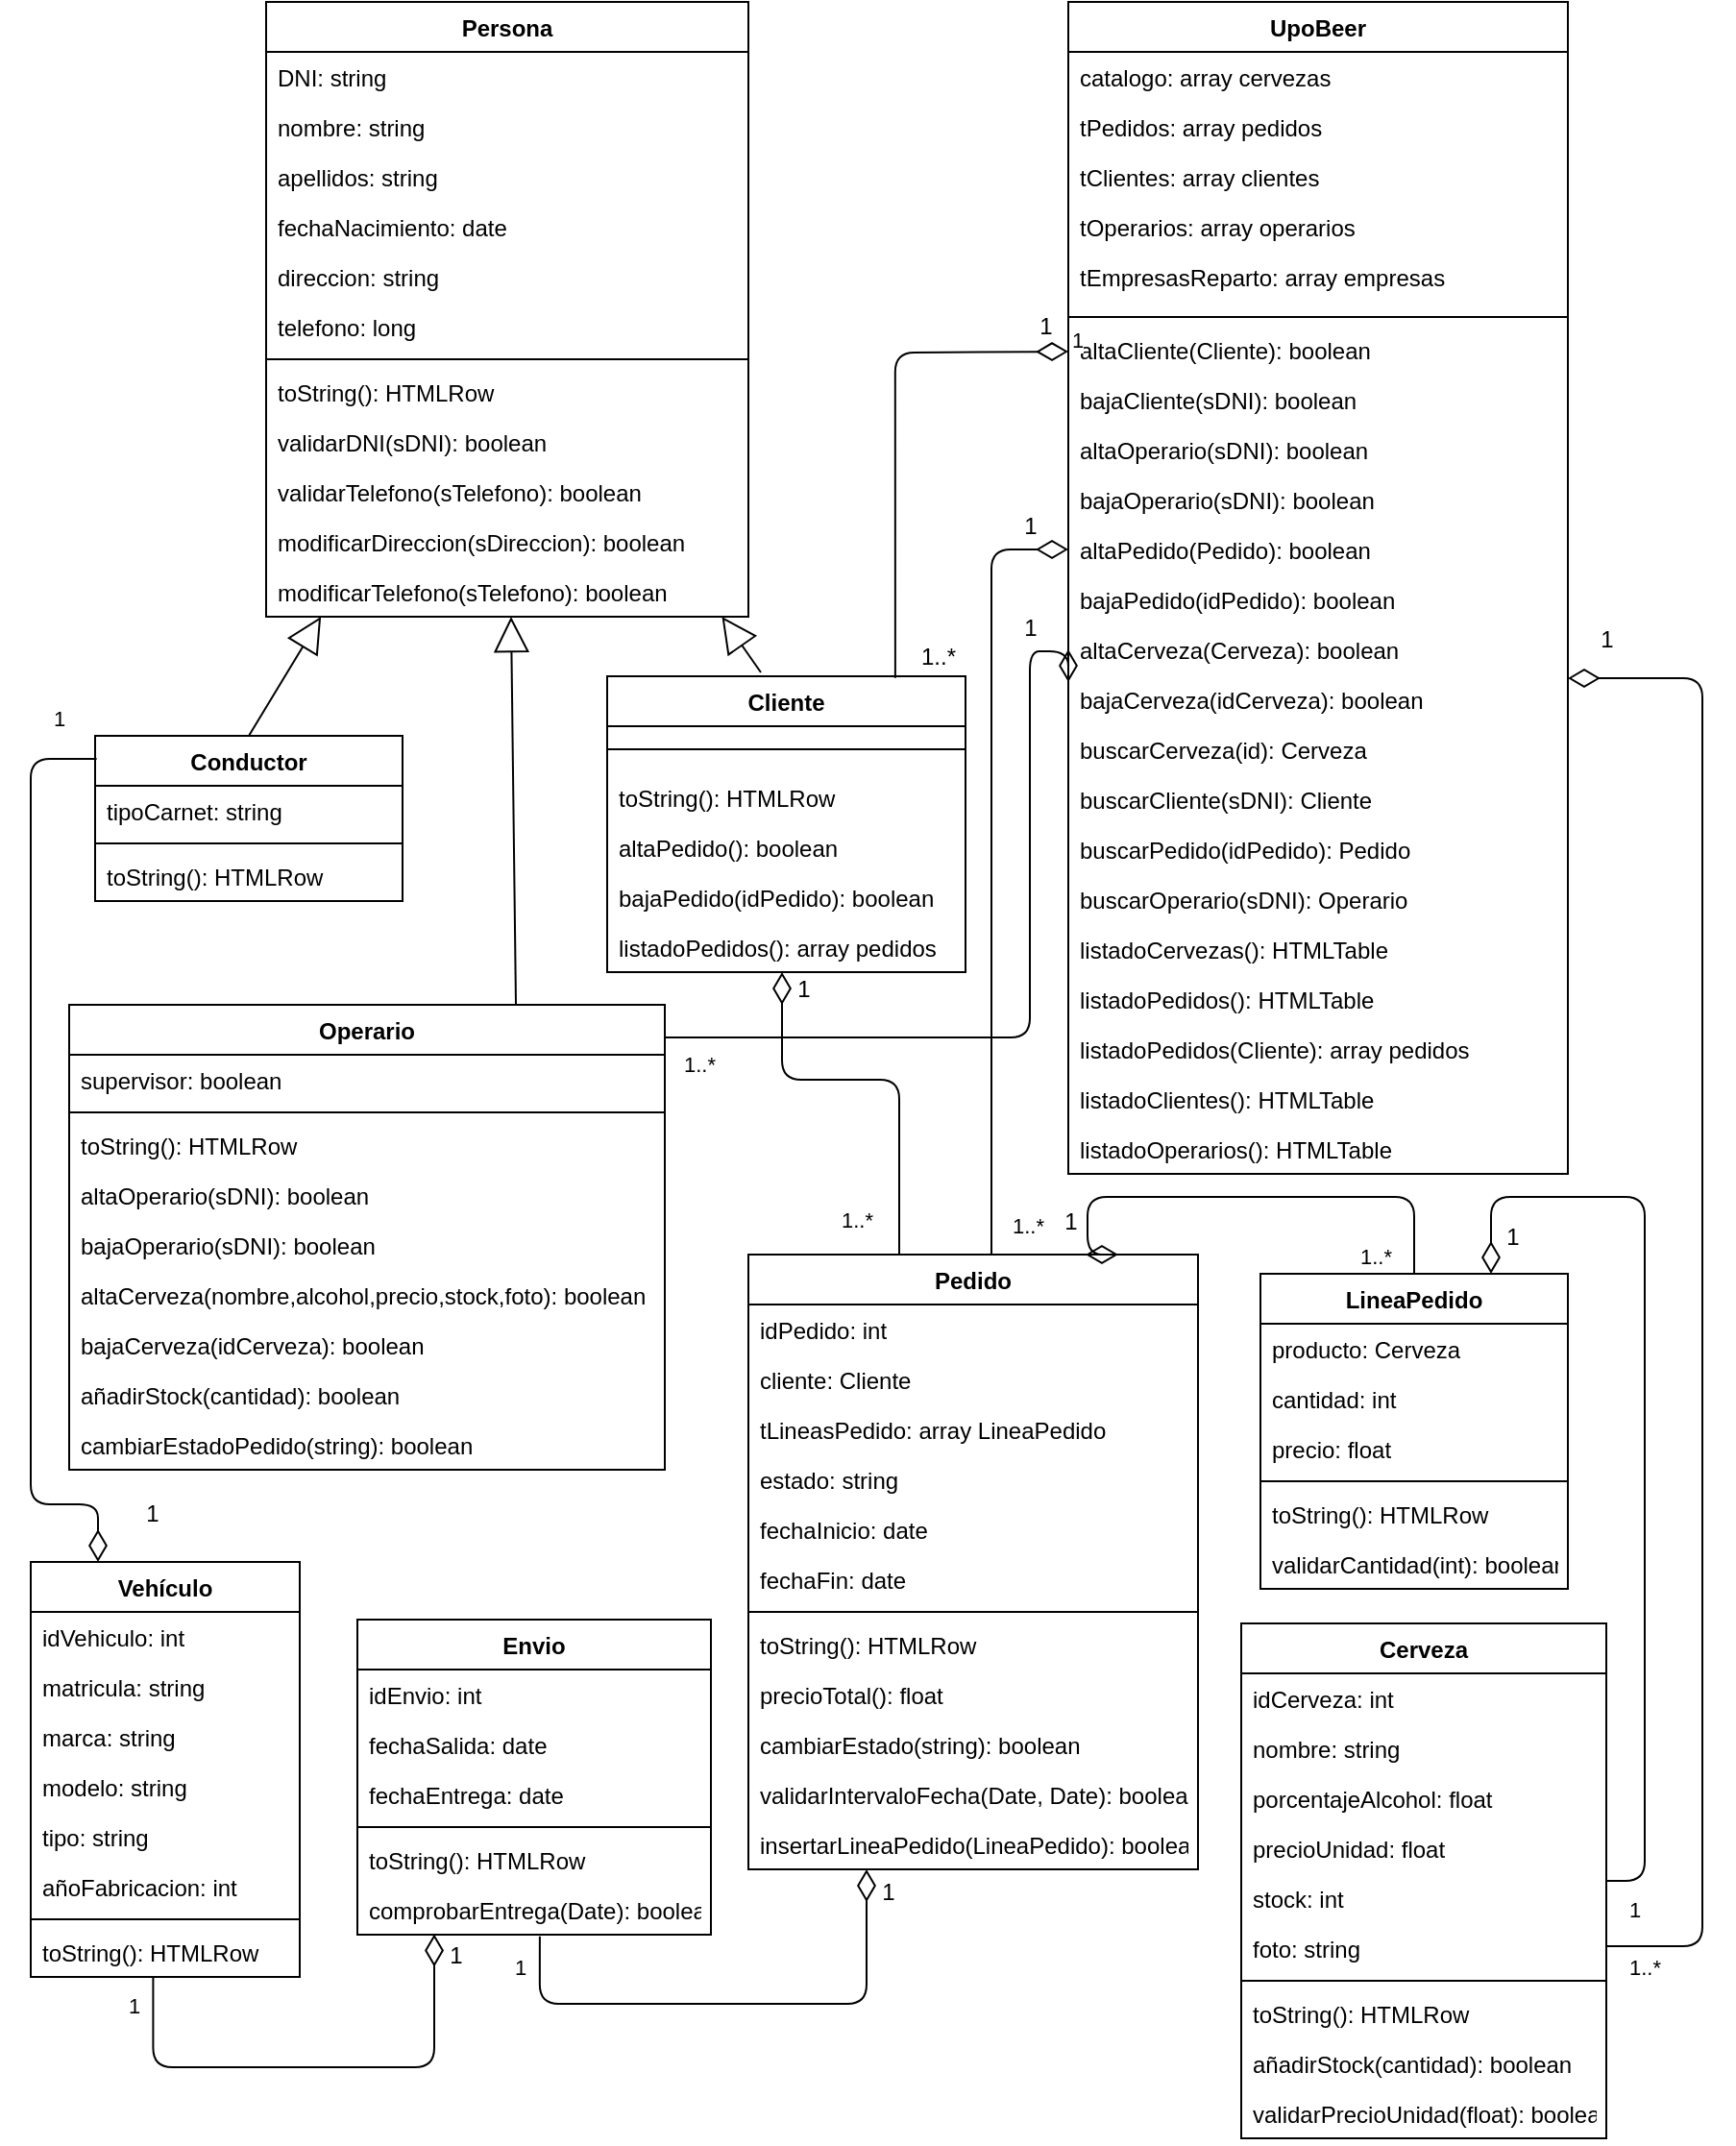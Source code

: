 <mxfile version="12.5.5" type="github">
  <diagram id="Zlw6RQEjlxsdaL2r8nvr" name="Page-1">
    <mxGraphModel dx="2131" dy="1698" grid="1" gridSize="10" guides="1" tooltips="1" connect="1" arrows="1" fold="1" page="1" pageScale="1" pageWidth="827" pageHeight="1169" math="0" shadow="0">
      <root>
        <mxCell id="0"/>
        <mxCell id="1" parent="0"/>
        <mxCell id="eSXySc0nS1I4m5UJ5GSd-8" value="Cliente" style="swimlane;fontStyle=1;align=center;verticalAlign=top;childLayout=stackLayout;horizontal=1;startSize=26;horizontalStack=0;resizeParent=1;resizeParentMax=0;resizeLast=0;collapsible=1;marginBottom=0;" parent="1" vertex="1">
          <mxGeometry x="-490" y="-761" width="186.5" height="154" as="geometry">
            <mxRectangle x="240" y="40" width="80" height="26" as="alternateBounds"/>
          </mxGeometry>
        </mxCell>
        <mxCell id="eSXySc0nS1I4m5UJ5GSd-10" value="" style="line;strokeWidth=1;fillColor=none;align=left;verticalAlign=middle;spacingTop=-1;spacingLeft=3;spacingRight=3;rotatable=0;labelPosition=right;points=[];portConstraint=eastwest;" parent="eSXySc0nS1I4m5UJ5GSd-8" vertex="1">
          <mxGeometry y="26" width="186.5" height="24" as="geometry"/>
        </mxCell>
        <mxCell id="jNl15YzI2wcV8mXH8o-c-58" value="toString(): HTMLRow" style="text;strokeColor=none;fillColor=none;align=left;verticalAlign=top;spacingLeft=4;spacingRight=4;overflow=hidden;rotatable=0;points=[[0,0.5],[1,0.5]];portConstraint=eastwest;" parent="eSXySc0nS1I4m5UJ5GSd-8" vertex="1">
          <mxGeometry y="50" width="186.5" height="26" as="geometry"/>
        </mxCell>
        <mxCell id="eSXySc0nS1I4m5UJ5GSd-11" value="altaPedido(): boolean" style="text;strokeColor=none;fillColor=none;align=left;verticalAlign=top;spacingLeft=4;spacingRight=4;overflow=hidden;rotatable=0;points=[[0,0.5],[1,0.5]];portConstraint=eastwest;" parent="eSXySc0nS1I4m5UJ5GSd-8" vertex="1">
          <mxGeometry y="76" width="186.5" height="26" as="geometry"/>
        </mxCell>
        <mxCell id="Tzox9ZsJY_UtpYgfPLW8-3" value="" style="endArrow=block;endSize=16;endFill=0;html=1;" parent="eSXySc0nS1I4m5UJ5GSd-8" target="jNl15YzI2wcV8mXH8o-c-34" edge="1">
          <mxGeometry width="160" relative="1" as="geometry">
            <mxPoint x="80" y="-2" as="sourcePoint"/>
            <mxPoint x="240" y="-2" as="targetPoint"/>
          </mxGeometry>
        </mxCell>
        <mxCell id="Tzox9ZsJY_UtpYgfPLW8-23" value="bajaPedido(idPedido): boolean" style="text;strokeColor=none;fillColor=none;align=left;verticalAlign=top;spacingLeft=4;spacingRight=4;overflow=hidden;rotatable=0;points=[[0,0.5],[1,0.5]];portConstraint=eastwest;" parent="eSXySc0nS1I4m5UJ5GSd-8" vertex="1">
          <mxGeometry y="102" width="186.5" height="26" as="geometry"/>
        </mxCell>
        <mxCell id="T5-J3He7SR6inXNx5Zn7-1" value="listadoPedidos(): array pedidos" style="text;strokeColor=none;fillColor=none;align=left;verticalAlign=top;spacingLeft=4;spacingRight=4;overflow=hidden;rotatable=0;points=[[0,0.5],[1,0.5]];portConstraint=eastwest;" parent="eSXySc0nS1I4m5UJ5GSd-8" vertex="1">
          <mxGeometry y="128" width="186.5" height="26" as="geometry"/>
        </mxCell>
        <mxCell id="eSXySc0nS1I4m5UJ5GSd-23" value="Pedido" style="swimlane;fontStyle=1;align=center;verticalAlign=top;childLayout=stackLayout;horizontal=1;startSize=26;horizontalStack=0;resizeParent=1;resizeParentMax=0;resizeLast=0;collapsible=1;marginBottom=0;" parent="1" vertex="1">
          <mxGeometry x="-416.5" y="-460" width="234" height="320" as="geometry"/>
        </mxCell>
        <mxCell id="eSXySc0nS1I4m5UJ5GSd-24" value="idPedido: int" style="text;strokeColor=none;fillColor=none;align=left;verticalAlign=top;spacingLeft=4;spacingRight=4;overflow=hidden;rotatable=0;points=[[0,0.5],[1,0.5]];portConstraint=eastwest;" parent="eSXySc0nS1I4m5UJ5GSd-23" vertex="1">
          <mxGeometry y="26" width="234" height="26" as="geometry"/>
        </mxCell>
        <mxCell id="eSXySc0nS1I4m5UJ5GSd-27" value="cliente: Cliente" style="text;strokeColor=none;fillColor=none;align=left;verticalAlign=top;spacingLeft=4;spacingRight=4;overflow=hidden;rotatable=0;points=[[0,0.5],[1,0.5]];portConstraint=eastwest;" parent="eSXySc0nS1I4m5UJ5GSd-23" vertex="1">
          <mxGeometry y="52" width="234" height="26" as="geometry"/>
        </mxCell>
        <mxCell id="Tzox9ZsJY_UtpYgfPLW8-35" value="tLineasPedido: array LineaPedido" style="text;strokeColor=none;fillColor=none;align=left;verticalAlign=top;spacingLeft=4;spacingRight=4;overflow=hidden;rotatable=0;points=[[0,0.5],[1,0.5]];portConstraint=eastwest;" parent="eSXySc0nS1I4m5UJ5GSd-23" vertex="1">
          <mxGeometry y="78" width="234" height="26" as="geometry"/>
        </mxCell>
        <mxCell id="eSXySc0nS1I4m5UJ5GSd-28" value="estado: string" style="text;strokeColor=none;fillColor=none;align=left;verticalAlign=top;spacingLeft=4;spacingRight=4;overflow=hidden;rotatable=0;points=[[0,0.5],[1,0.5]];portConstraint=eastwest;" parent="eSXySc0nS1I4m5UJ5GSd-23" vertex="1">
          <mxGeometry y="104" width="234" height="26" as="geometry"/>
        </mxCell>
        <mxCell id="eSXySc0nS1I4m5UJ5GSd-29" value="fechaInicio: date" style="text;strokeColor=none;fillColor=none;align=left;verticalAlign=top;spacingLeft=4;spacingRight=4;overflow=hidden;rotatable=0;points=[[0,0.5],[1,0.5]];portConstraint=eastwest;" parent="eSXySc0nS1I4m5UJ5GSd-23" vertex="1">
          <mxGeometry y="130" width="234" height="26" as="geometry"/>
        </mxCell>
        <mxCell id="eSXySc0nS1I4m5UJ5GSd-30" value="fechaFin: date" style="text;strokeColor=none;fillColor=none;align=left;verticalAlign=top;spacingLeft=4;spacingRight=4;overflow=hidden;rotatable=0;points=[[0,0.5],[1,0.5]];portConstraint=eastwest;" parent="eSXySc0nS1I4m5UJ5GSd-23" vertex="1">
          <mxGeometry y="156" width="234" height="26" as="geometry"/>
        </mxCell>
        <mxCell id="eSXySc0nS1I4m5UJ5GSd-25" value="" style="line;strokeWidth=1;fillColor=none;align=left;verticalAlign=middle;spacingTop=-1;spacingLeft=3;spacingRight=3;rotatable=0;labelPosition=right;points=[];portConstraint=eastwest;" parent="eSXySc0nS1I4m5UJ5GSd-23" vertex="1">
          <mxGeometry y="182" width="234" height="8" as="geometry"/>
        </mxCell>
        <mxCell id="jNl15YzI2wcV8mXH8o-c-56" value="toString(): HTMLRow" style="text;strokeColor=none;fillColor=none;align=left;verticalAlign=top;spacingLeft=4;spacingRight=4;overflow=hidden;rotatable=0;points=[[0,0.5],[1,0.5]];portConstraint=eastwest;" parent="eSXySc0nS1I4m5UJ5GSd-23" vertex="1">
          <mxGeometry y="190" width="234" height="26" as="geometry"/>
        </mxCell>
        <mxCell id="eSXySc0nS1I4m5UJ5GSd-31" value="precioTotal(): float" style="text;strokeColor=none;fillColor=none;align=left;verticalAlign=top;spacingLeft=4;spacingRight=4;overflow=hidden;rotatable=0;points=[[0,0.5],[1,0.5]];portConstraint=eastwest;" parent="eSXySc0nS1I4m5UJ5GSd-23" vertex="1">
          <mxGeometry y="216" width="234" height="26" as="geometry"/>
        </mxCell>
        <mxCell id="Tzox9ZsJY_UtpYgfPLW8-43" value="cambiarEstado(string): boolean" style="text;strokeColor=none;fillColor=none;align=left;verticalAlign=top;spacingLeft=4;spacingRight=4;overflow=hidden;rotatable=0;points=[[0,0.5],[1,0.5]];portConstraint=eastwest;" parent="eSXySc0nS1I4m5UJ5GSd-23" vertex="1">
          <mxGeometry y="242" width="234" height="26" as="geometry"/>
        </mxCell>
        <mxCell id="fAADa2Qv2Gw01qFuHc8v-3" value="validarIntervaloFecha(Date, Date): boolean" style="text;strokeColor=none;fillColor=none;align=left;verticalAlign=top;spacingLeft=4;spacingRight=4;overflow=hidden;rotatable=0;points=[[0,0.5],[1,0.5]];portConstraint=eastwest;" parent="eSXySc0nS1I4m5UJ5GSd-23" vertex="1">
          <mxGeometry y="268" width="234" height="26" as="geometry"/>
        </mxCell>
        <mxCell id="Tzox9ZsJY_UtpYgfPLW8-44" value="insertarLineaPedido(LineaPedido): boolean" style="text;strokeColor=none;fillColor=none;align=left;verticalAlign=top;spacingLeft=4;spacingRight=4;overflow=hidden;rotatable=0;points=[[0,0.5],[1,0.5]];portConstraint=eastwest;" parent="eSXySc0nS1I4m5UJ5GSd-23" vertex="1">
          <mxGeometry y="294" width="234" height="26" as="geometry"/>
        </mxCell>
        <mxCell id="eSXySc0nS1I4m5UJ5GSd-32" value="UpoBeer" style="swimlane;fontStyle=1;align=center;verticalAlign=top;childLayout=stackLayout;horizontal=1;startSize=26;horizontalStack=0;resizeParent=1;resizeParentMax=0;resizeLast=0;collapsible=1;marginBottom=0;" parent="1" vertex="1">
          <mxGeometry x="-250" y="-1112" width="260" height="610" as="geometry">
            <mxRectangle x="440" y="40" width="90" height="26" as="alternateBounds"/>
          </mxGeometry>
        </mxCell>
        <mxCell id="eSXySc0nS1I4m5UJ5GSd-33" value="catalogo: array cervezas" style="text;strokeColor=none;fillColor=none;align=left;verticalAlign=top;spacingLeft=4;spacingRight=4;overflow=hidden;rotatable=0;points=[[0,0.5],[1,0.5]];portConstraint=eastwest;" parent="eSXySc0nS1I4m5UJ5GSd-32" vertex="1">
          <mxGeometry y="26" width="260" height="26" as="geometry"/>
        </mxCell>
        <mxCell id="eSXySc0nS1I4m5UJ5GSd-36" value="tPedidos: array pedidos" style="text;strokeColor=none;fillColor=none;align=left;verticalAlign=top;spacingLeft=4;spacingRight=4;overflow=hidden;rotatable=0;points=[[0,0.5],[1,0.5]];portConstraint=eastwest;" parent="eSXySc0nS1I4m5UJ5GSd-32" vertex="1">
          <mxGeometry y="52" width="260" height="26" as="geometry"/>
        </mxCell>
        <mxCell id="eSXySc0nS1I4m5UJ5GSd-37" value="tClientes: array clientes" style="text;strokeColor=none;fillColor=none;align=left;verticalAlign=top;spacingLeft=4;spacingRight=4;overflow=hidden;rotatable=0;points=[[0,0.5],[1,0.5]];portConstraint=eastwest;" parent="eSXySc0nS1I4m5UJ5GSd-32" vertex="1">
          <mxGeometry y="78" width="260" height="26" as="geometry"/>
        </mxCell>
        <mxCell id="eSXySc0nS1I4m5UJ5GSd-38" value="tOperarios: array operarios" style="text;strokeColor=none;fillColor=none;align=left;verticalAlign=top;spacingLeft=4;spacingRight=4;overflow=hidden;rotatable=0;points=[[0,0.5],[1,0.5]];portConstraint=eastwest;" parent="eSXySc0nS1I4m5UJ5GSd-32" vertex="1">
          <mxGeometry y="104" width="260" height="26" as="geometry"/>
        </mxCell>
        <mxCell id="9fYLLG3nbcqlpsCX_nVO-1" value="tEmpresasReparto: array empresas" style="text;strokeColor=none;fillColor=none;align=left;verticalAlign=top;spacingLeft=4;spacingRight=4;overflow=hidden;rotatable=0;points=[[0,0.5],[1,0.5]];portConstraint=eastwest;" parent="eSXySc0nS1I4m5UJ5GSd-32" vertex="1">
          <mxGeometry y="130" width="260" height="30" as="geometry"/>
        </mxCell>
        <mxCell id="eSXySc0nS1I4m5UJ5GSd-34" value="" style="line;strokeWidth=1;fillColor=none;align=left;verticalAlign=middle;spacingTop=-1;spacingLeft=3;spacingRight=3;rotatable=0;labelPosition=right;points=[];portConstraint=eastwest;" parent="eSXySc0nS1I4m5UJ5GSd-32" vertex="1">
          <mxGeometry y="160" width="260" height="8" as="geometry"/>
        </mxCell>
        <mxCell id="eSXySc0nS1I4m5UJ5GSd-35" value="altaCliente(Cliente): boolean" style="text;strokeColor=none;fillColor=none;align=left;verticalAlign=top;spacingLeft=4;spacingRight=4;overflow=hidden;rotatable=0;points=[[0,0.5],[1,0.5]];portConstraint=eastwest;" parent="eSXySc0nS1I4m5UJ5GSd-32" vertex="1">
          <mxGeometry y="168" width="260" height="26" as="geometry"/>
        </mxCell>
        <mxCell id="T5-J3He7SR6inXNx5Zn7-4" value="1" style="endArrow=none;html=1;endSize=12;startArrow=diamondThin;startSize=14;startFill=0;edgeStyle=orthogonalEdgeStyle;align=left;verticalAlign=bottom;entryX=0.804;entryY=0.006;entryDx=0;entryDy=0;entryPerimeter=0;rounded=1;endFill=0;" parent="eSXySc0nS1I4m5UJ5GSd-32" target="eSXySc0nS1I4m5UJ5GSd-8" edge="1">
          <mxGeometry x="-1" y="3" relative="1" as="geometry">
            <mxPoint y="182" as="sourcePoint"/>
            <mxPoint x="160" y="182" as="targetPoint"/>
          </mxGeometry>
        </mxCell>
        <mxCell id="T5-J3He7SR6inXNx5Zn7-5" value="1" style="text;html=1;align=center;verticalAlign=middle;resizable=0;points=[];labelBackgroundColor=#ffffff;" parent="T5-J3He7SR6inXNx5Zn7-4" vertex="1" connectable="0">
          <mxGeometry x="-0.906" relative="1" as="geometry">
            <mxPoint y="-12.93" as="offset"/>
          </mxGeometry>
        </mxCell>
        <mxCell id="fAADa2Qv2Gw01qFuHc8v-1" value="bajaCliente(sDNI): boolean" style="text;strokeColor=none;fillColor=none;align=left;verticalAlign=top;spacingLeft=4;spacingRight=4;overflow=hidden;rotatable=0;points=[[0,0.5],[1,0.5]];portConstraint=eastwest;" parent="eSXySc0nS1I4m5UJ5GSd-32" vertex="1">
          <mxGeometry y="194" width="260" height="26" as="geometry"/>
        </mxCell>
        <mxCell id="jNl15YzI2wcV8mXH8o-c-33" value="altaOperario(sDNI): boolean" style="text;strokeColor=none;fillColor=none;align=left;verticalAlign=top;spacingLeft=4;spacingRight=4;overflow=hidden;rotatable=0;points=[[0,0.5],[1,0.5]];portConstraint=eastwest;" parent="eSXySc0nS1I4m5UJ5GSd-32" vertex="1">
          <mxGeometry y="220" width="260" height="26" as="geometry"/>
        </mxCell>
        <mxCell id="jNl15YzI2wcV8mXH8o-c-51" value="bajaOperario(sDNI): boolean" style="text;strokeColor=none;fillColor=none;align=left;verticalAlign=top;spacingLeft=4;spacingRight=4;overflow=hidden;rotatable=0;points=[[0,0.5],[1,0.5]];portConstraint=eastwest;" parent="eSXySc0nS1I4m5UJ5GSd-32" vertex="1">
          <mxGeometry y="246" width="260" height="26" as="geometry"/>
        </mxCell>
        <mxCell id="jNl15YzI2wcV8mXH8o-c-32" value="altaPedido(Pedido): boolean" style="text;strokeColor=none;fillColor=none;align=left;verticalAlign=top;spacingLeft=4;spacingRight=4;overflow=hidden;rotatable=0;points=[[0,0.5],[1,0.5]];portConstraint=eastwest;" parent="eSXySc0nS1I4m5UJ5GSd-32" vertex="1">
          <mxGeometry y="272" width="260" height="26" as="geometry"/>
        </mxCell>
        <mxCell id="jNl15YzI2wcV8mXH8o-c-49" value="bajaPedido(idPedido): boolean" style="text;strokeColor=none;fillColor=none;align=left;verticalAlign=top;spacingLeft=4;spacingRight=4;overflow=hidden;rotatable=0;points=[[0,0.5],[1,0.5]];portConstraint=eastwest;" parent="eSXySc0nS1I4m5UJ5GSd-32" vertex="1">
          <mxGeometry y="298" width="260" height="26" as="geometry"/>
        </mxCell>
        <mxCell id="jNl15YzI2wcV8mXH8o-c-46" value="altaCerveza(Cerveza): boolean" style="text;strokeColor=none;fillColor=none;align=left;verticalAlign=top;spacingLeft=4;spacingRight=4;overflow=hidden;rotatable=0;points=[[0,0.5],[1,0.5]];portConstraint=eastwest;" parent="eSXySc0nS1I4m5UJ5GSd-32" vertex="1">
          <mxGeometry y="324" width="260" height="26" as="geometry"/>
        </mxCell>
        <mxCell id="jNl15YzI2wcV8mXH8o-c-48" value="bajaCerveza(idCerveza): boolean" style="text;strokeColor=none;fillColor=none;align=left;verticalAlign=top;spacingLeft=4;spacingRight=4;overflow=hidden;rotatable=0;points=[[0,0.5],[1,0.5]];portConstraint=eastwest;" parent="eSXySc0nS1I4m5UJ5GSd-32" vertex="1">
          <mxGeometry y="350" width="260" height="26" as="geometry"/>
        </mxCell>
        <mxCell id="fAADa2Qv2Gw01qFuHc8v-2" value="buscarCerveza(id): Cerveza" style="text;strokeColor=none;fillColor=none;align=left;verticalAlign=top;spacingLeft=4;spacingRight=4;overflow=hidden;rotatable=0;points=[[0,0.5],[1,0.5]];portConstraint=eastwest;" parent="eSXySc0nS1I4m5UJ5GSd-32" vertex="1">
          <mxGeometry y="376" width="260" height="26" as="geometry"/>
        </mxCell>
        <mxCell id="jNl15YzI2wcV8mXH8o-c-69" value="buscarCliente(sDNI): Cliente" style="text;strokeColor=none;fillColor=none;align=left;verticalAlign=top;spacingLeft=4;spacingRight=4;overflow=hidden;rotatable=0;points=[[0,0.5],[1,0.5]];portConstraint=eastwest;" parent="eSXySc0nS1I4m5UJ5GSd-32" vertex="1">
          <mxGeometry y="402" width="260" height="26" as="geometry"/>
        </mxCell>
        <mxCell id="jNl15YzI2wcV8mXH8o-c-70" value="buscarPedido(idPedido): Pedido" style="text;strokeColor=none;fillColor=none;align=left;verticalAlign=top;spacingLeft=4;spacingRight=4;overflow=hidden;rotatable=0;points=[[0,0.5],[1,0.5]];portConstraint=eastwest;" parent="eSXySc0nS1I4m5UJ5GSd-32" vertex="1">
          <mxGeometry y="428" width="260" height="26" as="geometry"/>
        </mxCell>
        <mxCell id="jNl15YzI2wcV8mXH8o-c-71" value="buscarOperario(sDNI): Operario" style="text;strokeColor=none;fillColor=none;align=left;verticalAlign=top;spacingLeft=4;spacingRight=4;overflow=hidden;rotatable=0;points=[[0,0.5],[1,0.5]];portConstraint=eastwest;" parent="eSXySc0nS1I4m5UJ5GSd-32" vertex="1">
          <mxGeometry y="454" width="260" height="26" as="geometry"/>
        </mxCell>
        <mxCell id="jNl15YzI2wcV8mXH8o-c-64" value="listadoCervezas(): HTMLTable" style="text;strokeColor=none;fillColor=none;align=left;verticalAlign=top;spacingLeft=4;spacingRight=4;overflow=hidden;rotatable=0;points=[[0,0.5],[1,0.5]];portConstraint=eastwest;" parent="eSXySc0nS1I4m5UJ5GSd-32" vertex="1">
          <mxGeometry y="480" width="260" height="26" as="geometry"/>
        </mxCell>
        <mxCell id="jNl15YzI2wcV8mXH8o-c-66" value="listadoPedidos(): HTMLTable" style="text;strokeColor=none;fillColor=none;align=left;verticalAlign=top;spacingLeft=4;spacingRight=4;overflow=hidden;rotatable=0;points=[[0,0.5],[1,0.5]];portConstraint=eastwest;" parent="eSXySc0nS1I4m5UJ5GSd-32" vertex="1">
          <mxGeometry y="506" width="260" height="26" as="geometry"/>
        </mxCell>
        <mxCell id="T5-J3He7SR6inXNx5Zn7-2" value="listadoPedidos(Cliente): array pedidos" style="text;strokeColor=none;fillColor=none;align=left;verticalAlign=top;spacingLeft=4;spacingRight=4;overflow=hidden;rotatable=0;points=[[0,0.5],[1,0.5]];portConstraint=eastwest;" parent="eSXySc0nS1I4m5UJ5GSd-32" vertex="1">
          <mxGeometry y="532" width="260" height="26" as="geometry"/>
        </mxCell>
        <mxCell id="jNl15YzI2wcV8mXH8o-c-65" value="listadoClientes(): HTMLTable" style="text;strokeColor=none;fillColor=none;align=left;verticalAlign=top;spacingLeft=4;spacingRight=4;overflow=hidden;rotatable=0;points=[[0,0.5],[1,0.5]];portConstraint=eastwest;" parent="eSXySc0nS1I4m5UJ5GSd-32" vertex="1">
          <mxGeometry y="558" width="260" height="26" as="geometry"/>
        </mxCell>
        <mxCell id="jNl15YzI2wcV8mXH8o-c-67" value="listadoOperarios(): HTMLTable" style="text;strokeColor=none;fillColor=none;align=left;verticalAlign=top;spacingLeft=4;spacingRight=4;overflow=hidden;rotatable=0;points=[[0,0.5],[1,0.5]];portConstraint=eastwest;" parent="eSXySc0nS1I4m5UJ5GSd-32" vertex="1">
          <mxGeometry y="584" width="260" height="26" as="geometry"/>
        </mxCell>
        <mxCell id="eSXySc0nS1I4m5UJ5GSd-39" value="Cerveza" style="swimlane;fontStyle=1;align=center;verticalAlign=top;childLayout=stackLayout;horizontal=1;startSize=26;horizontalStack=0;resizeParent=1;resizeParentMax=0;resizeLast=0;collapsible=1;marginBottom=0;" parent="1" vertex="1">
          <mxGeometry x="-160" y="-268" width="190" height="268" as="geometry"/>
        </mxCell>
        <mxCell id="eSXySc0nS1I4m5UJ5GSd-40" value="idCerveza: int" style="text;strokeColor=none;fillColor=none;align=left;verticalAlign=top;spacingLeft=4;spacingRight=4;overflow=hidden;rotatable=0;points=[[0,0.5],[1,0.5]];portConstraint=eastwest;" parent="eSXySc0nS1I4m5UJ5GSd-39" vertex="1">
          <mxGeometry y="26" width="190" height="26" as="geometry"/>
        </mxCell>
        <mxCell id="eSXySc0nS1I4m5UJ5GSd-43" value="nombre: string" style="text;strokeColor=none;fillColor=none;align=left;verticalAlign=top;spacingLeft=4;spacingRight=4;overflow=hidden;rotatable=0;points=[[0,0.5],[1,0.5]];portConstraint=eastwest;" parent="eSXySc0nS1I4m5UJ5GSd-39" vertex="1">
          <mxGeometry y="52" width="190" height="26" as="geometry"/>
        </mxCell>
        <mxCell id="eSXySc0nS1I4m5UJ5GSd-45" value="porcentajeAlcohol: float" style="text;strokeColor=none;fillColor=none;align=left;verticalAlign=top;spacingLeft=4;spacingRight=4;overflow=hidden;rotatable=0;points=[[0,0.5],[1,0.5]];portConstraint=eastwest;" parent="eSXySc0nS1I4m5UJ5GSd-39" vertex="1">
          <mxGeometry y="78" width="190" height="26" as="geometry"/>
        </mxCell>
        <mxCell id="eSXySc0nS1I4m5UJ5GSd-57" value="precioUnidad: float" style="text;strokeColor=none;fillColor=none;align=left;verticalAlign=top;spacingLeft=4;spacingRight=4;overflow=hidden;rotatable=0;points=[[0,0.5],[1,0.5]];portConstraint=eastwest;" parent="eSXySc0nS1I4m5UJ5GSd-39" vertex="1">
          <mxGeometry y="104" width="190" height="26" as="geometry"/>
        </mxCell>
        <mxCell id="eSXySc0nS1I4m5UJ5GSd-59" value="stock: int" style="text;strokeColor=none;fillColor=none;align=left;verticalAlign=top;spacingLeft=4;spacingRight=4;overflow=hidden;rotatable=0;points=[[0,0.5],[1,0.5]];portConstraint=eastwest;" parent="eSXySc0nS1I4m5UJ5GSd-39" vertex="1">
          <mxGeometry y="130" width="190" height="26" as="geometry"/>
        </mxCell>
        <mxCell id="eSXySc0nS1I4m5UJ5GSd-56" value="foto: string" style="text;strokeColor=none;fillColor=none;align=left;verticalAlign=top;spacingLeft=4;spacingRight=4;overflow=hidden;rotatable=0;points=[[0,0.5],[1,0.5]];portConstraint=eastwest;" parent="eSXySc0nS1I4m5UJ5GSd-39" vertex="1">
          <mxGeometry y="156" width="190" height="26" as="geometry"/>
        </mxCell>
        <mxCell id="eSXySc0nS1I4m5UJ5GSd-41" value="" style="line;strokeWidth=1;fillColor=none;align=left;verticalAlign=middle;spacingTop=-1;spacingLeft=3;spacingRight=3;rotatable=0;labelPosition=right;points=[];portConstraint=eastwest;" parent="eSXySc0nS1I4m5UJ5GSd-39" vertex="1">
          <mxGeometry y="182" width="190" height="8" as="geometry"/>
        </mxCell>
        <mxCell id="jNl15YzI2wcV8mXH8o-c-59" value="toString(): HTMLRow" style="text;strokeColor=none;fillColor=none;align=left;verticalAlign=top;spacingLeft=4;spacingRight=4;overflow=hidden;rotatable=0;points=[[0,0.5],[1,0.5]];portConstraint=eastwest;" parent="eSXySc0nS1I4m5UJ5GSd-39" vertex="1">
          <mxGeometry y="190" width="190" height="26" as="geometry"/>
        </mxCell>
        <mxCell id="Tzox9ZsJY_UtpYgfPLW8-45" value="añadirStock(cantidad): boolean" style="text;strokeColor=none;fillColor=none;align=left;verticalAlign=top;spacingLeft=4;spacingRight=4;overflow=hidden;rotatable=0;points=[[0,0.5],[1,0.5]];portConstraint=eastwest;" parent="eSXySc0nS1I4m5UJ5GSd-39" vertex="1">
          <mxGeometry y="216" width="190" height="26" as="geometry"/>
        </mxCell>
        <mxCell id="Tzox9ZsJY_UtpYgfPLW8-46" value="validarPrecioUnidad(float): boolean" style="text;strokeColor=none;fillColor=none;align=left;verticalAlign=top;spacingLeft=4;spacingRight=4;overflow=hidden;rotatable=0;points=[[0,0.5],[1,0.5]];portConstraint=eastwest;" parent="eSXySc0nS1I4m5UJ5GSd-39" vertex="1">
          <mxGeometry y="242" width="190" height="26" as="geometry"/>
        </mxCell>
        <mxCell id="eSXySc0nS1I4m5UJ5GSd-48" value="Operario" style="swimlane;fontStyle=1;align=center;verticalAlign=top;childLayout=stackLayout;horizontal=1;startSize=26;horizontalStack=0;resizeParent=1;resizeParentMax=0;resizeLast=0;collapsible=1;marginBottom=0;" parent="1" vertex="1">
          <mxGeometry x="-770" y="-590" width="310" height="242" as="geometry"/>
        </mxCell>
        <mxCell id="eSXySc0nS1I4m5UJ5GSd-54" value="supervisor: boolean" style="text;strokeColor=none;fillColor=none;align=left;verticalAlign=top;spacingLeft=4;spacingRight=4;overflow=hidden;rotatable=0;points=[[0,0.5],[1,0.5]];portConstraint=eastwest;" parent="eSXySc0nS1I4m5UJ5GSd-48" vertex="1">
          <mxGeometry y="26" width="310" height="26" as="geometry"/>
        </mxCell>
        <mxCell id="eSXySc0nS1I4m5UJ5GSd-50" value="" style="line;strokeWidth=1;fillColor=none;align=left;verticalAlign=middle;spacingTop=-1;spacingLeft=3;spacingRight=3;rotatable=0;labelPosition=right;points=[];portConstraint=eastwest;" parent="eSXySc0nS1I4m5UJ5GSd-48" vertex="1">
          <mxGeometry y="52" width="310" height="8" as="geometry"/>
        </mxCell>
        <mxCell id="jNl15YzI2wcV8mXH8o-c-57" value="toString(): HTMLRow" style="text;strokeColor=none;fillColor=none;align=left;verticalAlign=top;spacingLeft=4;spacingRight=4;overflow=hidden;rotatable=0;points=[[0,0.5],[1,0.5]];portConstraint=eastwest;" parent="eSXySc0nS1I4m5UJ5GSd-48" vertex="1">
          <mxGeometry y="60" width="310" height="26" as="geometry"/>
        </mxCell>
        <mxCell id="Tzox9ZsJY_UtpYgfPLW8-20" value="altaOperario(sDNI): boolean" style="text;strokeColor=none;fillColor=none;align=left;verticalAlign=top;spacingLeft=4;spacingRight=4;overflow=hidden;rotatable=0;points=[[0,0.5],[1,0.5]];portConstraint=eastwest;" parent="eSXySc0nS1I4m5UJ5GSd-48" vertex="1">
          <mxGeometry y="86" width="310" height="26" as="geometry"/>
        </mxCell>
        <mxCell id="Tzox9ZsJY_UtpYgfPLW8-21" value="bajaOperario(sDNI): boolean" style="text;strokeColor=none;fillColor=none;align=left;verticalAlign=top;spacingLeft=4;spacingRight=4;overflow=hidden;rotatable=0;points=[[0,0.5],[1,0.5]];portConstraint=eastwest;" parent="eSXySc0nS1I4m5UJ5GSd-48" vertex="1">
          <mxGeometry y="112" width="310" height="26" as="geometry"/>
        </mxCell>
        <mxCell id="Tzox9ZsJY_UtpYgfPLW8-22" value="altaCerveza(nombre,alcohol,precio,stock,foto): boolean" style="text;strokeColor=none;fillColor=none;align=left;verticalAlign=top;spacingLeft=4;spacingRight=4;overflow=hidden;rotatable=0;points=[[0,0.5],[1,0.5]];portConstraint=eastwest;" parent="eSXySc0nS1I4m5UJ5GSd-48" vertex="1">
          <mxGeometry y="138" width="310" height="26" as="geometry"/>
        </mxCell>
        <mxCell id="Tzox9ZsJY_UtpYgfPLW8-50" value="bajaCerveza(idCerveza): boolean" style="text;strokeColor=none;fillColor=none;align=left;verticalAlign=top;spacingLeft=4;spacingRight=4;overflow=hidden;rotatable=0;points=[[0,0.5],[1,0.5]];portConstraint=eastwest;" parent="eSXySc0nS1I4m5UJ5GSd-48" vertex="1">
          <mxGeometry y="164" width="310" height="26" as="geometry"/>
        </mxCell>
        <mxCell id="Tzox9ZsJY_UtpYgfPLW8-47" value="añadirStock(cantidad): boolean" style="text;strokeColor=none;fillColor=none;align=left;verticalAlign=top;spacingLeft=4;spacingRight=4;overflow=hidden;rotatable=0;points=[[0,0.5],[1,0.5]];portConstraint=eastwest;" parent="eSXySc0nS1I4m5UJ5GSd-48" vertex="1">
          <mxGeometry y="190" width="310" height="26" as="geometry"/>
        </mxCell>
        <mxCell id="Tzox9ZsJY_UtpYgfPLW8-51" value="cambiarEstadoPedido(string): boolean" style="text;strokeColor=none;fillColor=none;align=left;verticalAlign=top;spacingLeft=4;spacingRight=4;overflow=hidden;rotatable=0;points=[[0,0.5],[1,0.5]];portConstraint=eastwest;" parent="eSXySc0nS1I4m5UJ5GSd-48" vertex="1">
          <mxGeometry y="216" width="310" height="26" as="geometry"/>
        </mxCell>
        <mxCell id="eSXySc0nS1I4m5UJ5GSd-82" value="Conductor" style="swimlane;fontStyle=1;align=center;verticalAlign=top;childLayout=stackLayout;horizontal=1;startSize=26;horizontalStack=0;resizeParent=1;resizeParentMax=0;resizeLast=0;collapsible=1;marginBottom=0;" parent="1" vertex="1">
          <mxGeometry x="-756.5" y="-730" width="160" height="86" as="geometry"/>
        </mxCell>
        <mxCell id="eSXySc0nS1I4m5UJ5GSd-87" value="tipoCarnet: string" style="text;strokeColor=none;fillColor=none;align=left;verticalAlign=top;spacingLeft=4;spacingRight=4;overflow=hidden;rotatable=0;points=[[0,0.5],[1,0.5]];portConstraint=eastwest;" parent="eSXySc0nS1I4m5UJ5GSd-82" vertex="1">
          <mxGeometry y="26" width="160" height="26" as="geometry"/>
        </mxCell>
        <mxCell id="eSXySc0nS1I4m5UJ5GSd-84" value="" style="line;strokeWidth=1;fillColor=none;align=left;verticalAlign=middle;spacingTop=-1;spacingLeft=3;spacingRight=3;rotatable=0;labelPosition=right;points=[];portConstraint=eastwest;" parent="eSXySc0nS1I4m5UJ5GSd-82" vertex="1">
          <mxGeometry y="52" width="160" height="8" as="geometry"/>
        </mxCell>
        <mxCell id="jNl15YzI2wcV8mXH8o-c-63" value="toString(): HTMLRow" style="text;strokeColor=none;fillColor=none;align=left;verticalAlign=top;spacingLeft=4;spacingRight=4;overflow=hidden;rotatable=0;points=[[0,0.5],[1,0.5]];portConstraint=eastwest;" parent="eSXySc0nS1I4m5UJ5GSd-82" vertex="1">
          <mxGeometry y="60" width="160" height="26" as="geometry"/>
        </mxCell>
        <mxCell id="jNl15YzI2wcV8mXH8o-c-17" value="Envio" style="swimlane;fontStyle=1;align=center;verticalAlign=top;childLayout=stackLayout;horizontal=1;startSize=26;horizontalStack=0;resizeParent=1;resizeParentMax=0;resizeLast=0;collapsible=1;marginBottom=0;" parent="1" vertex="1">
          <mxGeometry x="-620" y="-270" width="184" height="164" as="geometry"/>
        </mxCell>
        <mxCell id="jNl15YzI2wcV8mXH8o-c-18" value="idEnvio: int" style="text;strokeColor=none;fillColor=none;align=left;verticalAlign=top;spacingLeft=4;spacingRight=4;overflow=hidden;rotatable=0;points=[[0,0.5],[1,0.5]];portConstraint=eastwest;" parent="jNl15YzI2wcV8mXH8o-c-17" vertex="1">
          <mxGeometry y="26" width="184" height="26" as="geometry"/>
        </mxCell>
        <mxCell id="jNl15YzI2wcV8mXH8o-c-19" value="fechaSalida: date" style="text;strokeColor=none;fillColor=none;align=left;verticalAlign=top;spacingLeft=4;spacingRight=4;overflow=hidden;rotatable=0;points=[[0,0.5],[1,0.5]];portConstraint=eastwest;" parent="jNl15YzI2wcV8mXH8o-c-17" vertex="1">
          <mxGeometry y="52" width="184" height="26" as="geometry"/>
        </mxCell>
        <mxCell id="jNl15YzI2wcV8mXH8o-c-20" value="fechaEntrega: date" style="text;strokeColor=none;fillColor=none;align=left;verticalAlign=top;spacingLeft=4;spacingRight=4;overflow=hidden;rotatable=0;points=[[0,0.5],[1,0.5]];portConstraint=eastwest;" parent="jNl15YzI2wcV8mXH8o-c-17" vertex="1">
          <mxGeometry y="78" width="184" height="26" as="geometry"/>
        </mxCell>
        <mxCell id="jNl15YzI2wcV8mXH8o-c-21" value="" style="line;strokeWidth=1;fillColor=none;align=left;verticalAlign=middle;spacingTop=-1;spacingLeft=3;spacingRight=3;rotatable=0;labelPosition=right;points=[];portConstraint=eastwest;" parent="jNl15YzI2wcV8mXH8o-c-17" vertex="1">
          <mxGeometry y="104" width="184" height="8" as="geometry"/>
        </mxCell>
        <mxCell id="jNl15YzI2wcV8mXH8o-c-60" value="toString(): HTMLRow" style="text;strokeColor=none;fillColor=none;align=left;verticalAlign=top;spacingLeft=4;spacingRight=4;overflow=hidden;rotatable=0;points=[[0,0.5],[1,0.5]];portConstraint=eastwest;" parent="jNl15YzI2wcV8mXH8o-c-17" vertex="1">
          <mxGeometry y="112" width="184" height="26" as="geometry"/>
        </mxCell>
        <mxCell id="T5-J3He7SR6inXNx5Zn7-3" value="comprobarEntrega(Date): boolean" style="text;strokeColor=none;fillColor=none;align=left;verticalAlign=top;spacingLeft=4;spacingRight=4;overflow=hidden;rotatable=0;points=[[0,0.5],[1,0.5]];portConstraint=eastwest;" parent="jNl15YzI2wcV8mXH8o-c-17" vertex="1">
          <mxGeometry y="138" width="184" height="26" as="geometry"/>
        </mxCell>
        <mxCell id="jNl15YzI2wcV8mXH8o-c-23" value="Vehículo" style="swimlane;fontStyle=1;align=center;verticalAlign=top;childLayout=stackLayout;horizontal=1;startSize=26;horizontalStack=0;resizeParent=1;resizeParentMax=0;resizeLast=0;collapsible=1;marginBottom=0;" parent="1" vertex="1">
          <mxGeometry x="-790" y="-300" width="140" height="216" as="geometry"/>
        </mxCell>
        <mxCell id="jNl15YzI2wcV8mXH8o-c-24" value="idVehiculo: int" style="text;strokeColor=none;fillColor=none;align=left;verticalAlign=top;spacingLeft=4;spacingRight=4;overflow=hidden;rotatable=0;points=[[0,0.5],[1,0.5]];portConstraint=eastwest;" parent="jNl15YzI2wcV8mXH8o-c-23" vertex="1">
          <mxGeometry y="26" width="140" height="26" as="geometry"/>
        </mxCell>
        <mxCell id="jNl15YzI2wcV8mXH8o-c-25" value="matricula: string" style="text;strokeColor=none;fillColor=none;align=left;verticalAlign=top;spacingLeft=4;spacingRight=4;overflow=hidden;rotatable=0;points=[[0,0.5],[1,0.5]];portConstraint=eastwest;" parent="jNl15YzI2wcV8mXH8o-c-23" vertex="1">
          <mxGeometry y="52" width="140" height="26" as="geometry"/>
        </mxCell>
        <mxCell id="jNl15YzI2wcV8mXH8o-c-26" value="marca: string" style="text;strokeColor=none;fillColor=none;align=left;verticalAlign=top;spacingLeft=4;spacingRight=4;overflow=hidden;rotatable=0;points=[[0,0.5],[1,0.5]];portConstraint=eastwest;" parent="jNl15YzI2wcV8mXH8o-c-23" vertex="1">
          <mxGeometry y="78" width="140" height="26" as="geometry"/>
        </mxCell>
        <mxCell id="jNl15YzI2wcV8mXH8o-c-27" value="modelo: string" style="text;strokeColor=none;fillColor=none;align=left;verticalAlign=top;spacingLeft=4;spacingRight=4;overflow=hidden;rotatable=0;points=[[0,0.5],[1,0.5]];portConstraint=eastwest;" parent="jNl15YzI2wcV8mXH8o-c-23" vertex="1">
          <mxGeometry y="104" width="140" height="26" as="geometry"/>
        </mxCell>
        <mxCell id="jNl15YzI2wcV8mXH8o-c-28" value="tipo: string" style="text;strokeColor=none;fillColor=none;align=left;verticalAlign=top;spacingLeft=4;spacingRight=4;overflow=hidden;rotatable=0;points=[[0,0.5],[1,0.5]];portConstraint=eastwest;" parent="jNl15YzI2wcV8mXH8o-c-23" vertex="1">
          <mxGeometry y="130" width="140" height="26" as="geometry"/>
        </mxCell>
        <mxCell id="jNl15YzI2wcV8mXH8o-c-29" value="añoFabricacion: int" style="text;strokeColor=none;fillColor=none;align=left;verticalAlign=top;spacingLeft=4;spacingRight=4;overflow=hidden;rotatable=0;points=[[0,0.5],[1,0.5]];portConstraint=eastwest;" parent="jNl15YzI2wcV8mXH8o-c-23" vertex="1">
          <mxGeometry y="156" width="140" height="26" as="geometry"/>
        </mxCell>
        <mxCell id="jNl15YzI2wcV8mXH8o-c-30" value="" style="line;strokeWidth=1;fillColor=none;align=left;verticalAlign=middle;spacingTop=-1;spacingLeft=3;spacingRight=3;rotatable=0;labelPosition=right;points=[];portConstraint=eastwest;" parent="jNl15YzI2wcV8mXH8o-c-23" vertex="1">
          <mxGeometry y="182" width="140" height="8" as="geometry"/>
        </mxCell>
        <mxCell id="jNl15YzI2wcV8mXH8o-c-61" value="toString(): HTMLRow" style="text;strokeColor=none;fillColor=none;align=left;verticalAlign=top;spacingLeft=4;spacingRight=4;overflow=hidden;rotatable=0;points=[[0,0.5],[1,0.5]];portConstraint=eastwest;" parent="jNl15YzI2wcV8mXH8o-c-23" vertex="1">
          <mxGeometry y="190" width="140" height="26" as="geometry"/>
        </mxCell>
        <mxCell id="jNl15YzI2wcV8mXH8o-c-34" value="Persona" style="swimlane;fontStyle=1;align=center;verticalAlign=top;childLayout=stackLayout;horizontal=1;startSize=26;horizontalStack=0;resizeParent=1;resizeParentMax=0;resizeLast=0;collapsible=1;marginBottom=0;" parent="1" vertex="1">
          <mxGeometry x="-667.5" y="-1112" width="251" height="320" as="geometry"/>
        </mxCell>
        <mxCell id="jNl15YzI2wcV8mXH8o-c-38" value="DNI: string" style="text;strokeColor=none;fillColor=none;align=left;verticalAlign=top;spacingLeft=4;spacingRight=4;overflow=hidden;rotatable=0;points=[[0,0.5],[1,0.5]];portConstraint=eastwest;" parent="jNl15YzI2wcV8mXH8o-c-34" vertex="1">
          <mxGeometry y="26" width="251" height="26" as="geometry"/>
        </mxCell>
        <mxCell id="jNl15YzI2wcV8mXH8o-c-39" value="nombre: string" style="text;strokeColor=none;fillColor=none;align=left;verticalAlign=top;spacingLeft=4;spacingRight=4;overflow=hidden;rotatable=0;points=[[0,0.5],[1,0.5]];portConstraint=eastwest;" parent="jNl15YzI2wcV8mXH8o-c-34" vertex="1">
          <mxGeometry y="52" width="251" height="26" as="geometry"/>
        </mxCell>
        <mxCell id="jNl15YzI2wcV8mXH8o-c-40" value="apellidos: string" style="text;strokeColor=none;fillColor=none;align=left;verticalAlign=top;spacingLeft=4;spacingRight=4;overflow=hidden;rotatable=0;points=[[0,0.5],[1,0.5]];portConstraint=eastwest;" parent="jNl15YzI2wcV8mXH8o-c-34" vertex="1">
          <mxGeometry y="78" width="251" height="26" as="geometry"/>
        </mxCell>
        <mxCell id="jNl15YzI2wcV8mXH8o-c-41" value="fechaNacimiento: date" style="text;strokeColor=none;fillColor=none;align=left;verticalAlign=top;spacingLeft=4;spacingRight=4;overflow=hidden;rotatable=0;points=[[0,0.5],[1,0.5]];portConstraint=eastwest;" parent="jNl15YzI2wcV8mXH8o-c-34" vertex="1">
          <mxGeometry y="104" width="251" height="26" as="geometry"/>
        </mxCell>
        <mxCell id="jNl15YzI2wcV8mXH8o-c-42" value="direccion: string" style="text;strokeColor=none;fillColor=none;align=left;verticalAlign=top;spacingLeft=4;spacingRight=4;overflow=hidden;rotatable=0;points=[[0,0.5],[1,0.5]];portConstraint=eastwest;" parent="jNl15YzI2wcV8mXH8o-c-34" vertex="1">
          <mxGeometry y="130" width="251" height="26" as="geometry"/>
        </mxCell>
        <mxCell id="jNl15YzI2wcV8mXH8o-c-43" value="telefono: long" style="text;strokeColor=none;fillColor=none;align=left;verticalAlign=top;spacingLeft=4;spacingRight=4;overflow=hidden;rotatable=0;points=[[0,0.5],[1,0.5]];portConstraint=eastwest;" parent="jNl15YzI2wcV8mXH8o-c-34" vertex="1">
          <mxGeometry y="156" width="251" height="26" as="geometry"/>
        </mxCell>
        <mxCell id="jNl15YzI2wcV8mXH8o-c-36" value="" style="line;strokeWidth=1;fillColor=none;align=left;verticalAlign=middle;spacingTop=-1;spacingLeft=3;spacingRight=3;rotatable=0;labelPosition=right;points=[];portConstraint=eastwest;" parent="jNl15YzI2wcV8mXH8o-c-34" vertex="1">
          <mxGeometry y="182" width="251" height="8" as="geometry"/>
        </mxCell>
        <mxCell id="jNl15YzI2wcV8mXH8o-c-37" value="toString(): HTMLRow" style="text;strokeColor=none;fillColor=none;align=left;verticalAlign=top;spacingLeft=4;spacingRight=4;overflow=hidden;rotatable=0;points=[[0,0.5],[1,0.5]];portConstraint=eastwest;" parent="jNl15YzI2wcV8mXH8o-c-34" vertex="1">
          <mxGeometry y="190" width="251" height="26" as="geometry"/>
        </mxCell>
        <mxCell id="jNl15YzI2wcV8mXH8o-c-53" value="validarDNI(sDNI): boolean" style="text;strokeColor=none;fillColor=none;align=left;verticalAlign=top;spacingLeft=4;spacingRight=4;overflow=hidden;rotatable=0;points=[[0,0.5],[1,0.5]];portConstraint=eastwest;" parent="jNl15YzI2wcV8mXH8o-c-34" vertex="1">
          <mxGeometry y="216" width="251" height="26" as="geometry"/>
        </mxCell>
        <mxCell id="jNl15YzI2wcV8mXH8o-c-54" value="validarTelefono(sTelefono): boolean" style="text;strokeColor=none;fillColor=none;align=left;verticalAlign=top;spacingLeft=4;spacingRight=4;overflow=hidden;rotatable=0;points=[[0,0.5],[1,0.5]];portConstraint=eastwest;" parent="jNl15YzI2wcV8mXH8o-c-34" vertex="1">
          <mxGeometry y="242" width="251" height="26" as="geometry"/>
        </mxCell>
        <mxCell id="jNl15YzI2wcV8mXH8o-c-72" value="modificarDireccion(sDireccion): boolean" style="text;strokeColor=none;fillColor=none;align=left;verticalAlign=top;spacingLeft=4;spacingRight=4;overflow=hidden;rotatable=0;points=[[0,0.5],[1,0.5]];portConstraint=eastwest;" parent="jNl15YzI2wcV8mXH8o-c-34" vertex="1">
          <mxGeometry y="268" width="251" height="26" as="geometry"/>
        </mxCell>
        <mxCell id="jNl15YzI2wcV8mXH8o-c-73" value="modificarTelefono(sTelefono): boolean" style="text;strokeColor=none;fillColor=none;align=left;verticalAlign=top;spacingLeft=4;spacingRight=4;overflow=hidden;rotatable=0;points=[[0,0.5],[1,0.5]];portConstraint=eastwest;" parent="jNl15YzI2wcV8mXH8o-c-34" vertex="1">
          <mxGeometry y="294" width="251" height="26" as="geometry"/>
        </mxCell>
        <mxCell id="Tzox9ZsJY_UtpYgfPLW8-1" value="" style="endArrow=block;endSize=16;endFill=0;html=1;exitX=0.75;exitY=0;exitDx=0;exitDy=0;" parent="1" source="eSXySc0nS1I4m5UJ5GSd-48" target="jNl15YzI2wcV8mXH8o-c-34" edge="1">
          <mxGeometry width="160" relative="1" as="geometry">
            <mxPoint x="-746.5" y="-412" as="sourcePoint"/>
            <mxPoint x="-686.5" y="-422" as="targetPoint"/>
          </mxGeometry>
        </mxCell>
        <mxCell id="Tzox9ZsJY_UtpYgfPLW8-4" value="" style="endArrow=block;endSize=16;endFill=0;html=1;exitX=0.5;exitY=0;exitDx=0;exitDy=0;" parent="1" source="eSXySc0nS1I4m5UJ5GSd-82" target="jNl15YzI2wcV8mXH8o-c-34" edge="1">
          <mxGeometry width="160" relative="1" as="geometry">
            <mxPoint x="-626.5" y="-542" as="sourcePoint"/>
            <mxPoint x="-466.5" y="-542" as="targetPoint"/>
          </mxGeometry>
        </mxCell>
        <mxCell id="Tzox9ZsJY_UtpYgfPLW8-36" value="LineaPedido" style="swimlane;fontStyle=1;align=center;verticalAlign=top;childLayout=stackLayout;horizontal=1;startSize=26;horizontalStack=0;resizeParent=1;resizeParentMax=0;resizeLast=0;collapsible=1;marginBottom=0;" parent="1" vertex="1">
          <mxGeometry x="-150" y="-450" width="160" height="164" as="geometry"/>
        </mxCell>
        <mxCell id="Tzox9ZsJY_UtpYgfPLW8-37" value="producto: Cerveza" style="text;strokeColor=none;fillColor=none;align=left;verticalAlign=top;spacingLeft=4;spacingRight=4;overflow=hidden;rotatable=0;points=[[0,0.5],[1,0.5]];portConstraint=eastwest;" parent="Tzox9ZsJY_UtpYgfPLW8-36" vertex="1">
          <mxGeometry y="26" width="160" height="26" as="geometry"/>
        </mxCell>
        <mxCell id="Tzox9ZsJY_UtpYgfPLW8-40" value="cantidad: int" style="text;strokeColor=none;fillColor=none;align=left;verticalAlign=top;spacingLeft=4;spacingRight=4;overflow=hidden;rotatable=0;points=[[0,0.5],[1,0.5]];portConstraint=eastwest;" parent="Tzox9ZsJY_UtpYgfPLW8-36" vertex="1">
          <mxGeometry y="52" width="160" height="26" as="geometry"/>
        </mxCell>
        <mxCell id="fAADa2Qv2Gw01qFuHc8v-4" value="precio: float" style="text;strokeColor=none;fillColor=none;align=left;verticalAlign=top;spacingLeft=4;spacingRight=4;overflow=hidden;rotatable=0;points=[[0,0.5],[1,0.5]];portConstraint=eastwest;" parent="Tzox9ZsJY_UtpYgfPLW8-36" vertex="1">
          <mxGeometry y="78" width="160" height="26" as="geometry"/>
        </mxCell>
        <mxCell id="Tzox9ZsJY_UtpYgfPLW8-38" value="" style="line;strokeWidth=1;fillColor=none;align=left;verticalAlign=middle;spacingTop=-1;spacingLeft=3;spacingRight=3;rotatable=0;labelPosition=right;points=[];portConstraint=eastwest;" parent="Tzox9ZsJY_UtpYgfPLW8-36" vertex="1">
          <mxGeometry y="104" width="160" height="8" as="geometry"/>
        </mxCell>
        <mxCell id="Tzox9ZsJY_UtpYgfPLW8-41" value="toString(): HTMLRow" style="text;strokeColor=none;fillColor=none;align=left;verticalAlign=top;spacingLeft=4;spacingRight=4;overflow=hidden;rotatable=0;points=[[0,0.5],[1,0.5]];portConstraint=eastwest;" parent="Tzox9ZsJY_UtpYgfPLW8-36" vertex="1">
          <mxGeometry y="112" width="160" height="26" as="geometry"/>
        </mxCell>
        <mxCell id="Tzox9ZsJY_UtpYgfPLW8-42" value="validarCantidad(int): boolean" style="text;strokeColor=none;fillColor=none;align=left;verticalAlign=top;spacingLeft=4;spacingRight=4;overflow=hidden;rotatable=0;points=[[0,0.5],[1,0.5]];portConstraint=eastwest;" parent="Tzox9ZsJY_UtpYgfPLW8-36" vertex="1">
          <mxGeometry y="138" width="160" height="26" as="geometry"/>
        </mxCell>
        <mxCell id="T5-J3He7SR6inXNx5Zn7-6" value="1..*" style="text;html=1;align=center;verticalAlign=middle;resizable=0;points=[];autosize=1;" parent="1" vertex="1">
          <mxGeometry x="-333.5" y="-781" width="30" height="20" as="geometry"/>
        </mxCell>
        <mxCell id="T5-J3He7SR6inXNx5Zn7-10" value="1..*" style="endArrow=none;html=1;endSize=12;startArrow=diamondThin;startSize=14;startFill=0;edgeStyle=orthogonalEdgeStyle;align=left;verticalAlign=bottom;rounded=1;endFill=0;" parent="1" target="eSXySc0nS1I4m5UJ5GSd-23" edge="1" source="T5-J3He7SR6inXNx5Zn7-1">
          <mxGeometry x="0.904" y="-32" relative="1" as="geometry">
            <mxPoint x="-396" y="-580" as="sourcePoint"/>
            <mxPoint x="-329.824" y="-749.941" as="targetPoint"/>
            <Array as="points">
              <mxPoint x="-399" y="-551"/>
              <mxPoint x="-338" y="-551"/>
            </Array>
            <mxPoint y="1" as="offset"/>
          </mxGeometry>
        </mxCell>
        <mxCell id="T5-J3He7SR6inXNx5Zn7-11" value="1" style="text;html=1;align=center;verticalAlign=middle;resizable=0;points=[];labelBackgroundColor=#ffffff;" parent="T5-J3He7SR6inXNx5Zn7-10" vertex="1" connectable="0">
          <mxGeometry x="-0.906" relative="1" as="geometry">
            <mxPoint x="10.41" y="-1.29" as="offset"/>
          </mxGeometry>
        </mxCell>
        <mxCell id="7RYJHtRPCQv0EBvgJh96-1" value="1..*" style="endArrow=none;html=1;endSize=12;startArrow=diamondThin;startSize=14;startFill=0;edgeStyle=orthogonalEdgeStyle;align=left;verticalAlign=bottom;rounded=1;endFill=0;exitX=0.75;exitY=0;exitDx=0;exitDy=0;entryX=0.5;entryY=0;entryDx=0;entryDy=0;" edge="1" parent="1" source="eSXySc0nS1I4m5UJ5GSd-23" target="Tzox9ZsJY_UtpYgfPLW8-36">
          <mxGeometry x="1" y="-30" relative="1" as="geometry">
            <mxPoint x="50.355" y="-480.42" as="sourcePoint"/>
            <mxPoint x="111.531" y="-333.42" as="targetPoint"/>
            <Array as="points">
              <mxPoint x="-240" y="-490"/>
              <mxPoint x="-70" y="-490"/>
            </Array>
            <mxPoint as="offset"/>
          </mxGeometry>
        </mxCell>
        <mxCell id="7RYJHtRPCQv0EBvgJh96-2" value="1" style="text;html=1;align=center;verticalAlign=middle;resizable=0;points=[];labelBackgroundColor=#ffffff;" vertex="1" connectable="0" parent="7RYJHtRPCQv0EBvgJh96-1">
          <mxGeometry x="-0.906" relative="1" as="geometry">
            <mxPoint x="-9.59" y="-7.06" as="offset"/>
          </mxGeometry>
        </mxCell>
        <mxCell id="7RYJHtRPCQv0EBvgJh96-4" value="1" style="endArrow=none;html=1;endSize=12;startArrow=diamondThin;startSize=14;startFill=0;edgeStyle=orthogonalEdgeStyle;align=left;verticalAlign=bottom;rounded=1;endFill=0;exitX=0.75;exitY=0;exitDx=0;exitDy=0;" edge="1" parent="1" source="Tzox9ZsJY_UtpYgfPLW8-36" target="eSXySc0nS1I4m5UJ5GSd-39">
          <mxGeometry x="0.961" y="24" relative="1" as="geometry">
            <mxPoint x="70.005" y="-329.59" as="sourcePoint"/>
            <mxPoint x="131.181" y="-182.59" as="targetPoint"/>
            <Array as="points">
              <mxPoint x="-30" y="-490"/>
              <mxPoint x="50" y="-490"/>
              <mxPoint x="50" y="-134"/>
            </Array>
            <mxPoint as="offset"/>
          </mxGeometry>
        </mxCell>
        <mxCell id="7RYJHtRPCQv0EBvgJh96-5" value="1" style="text;html=1;align=center;verticalAlign=middle;resizable=0;points=[];labelBackgroundColor=#ffffff;" vertex="1" connectable="0" parent="7RYJHtRPCQv0EBvgJh96-4">
          <mxGeometry x="-0.906" relative="1" as="geometry">
            <mxPoint x="10.41" y="4.29" as="offset"/>
          </mxGeometry>
        </mxCell>
        <mxCell id="7RYJHtRPCQv0EBvgJh96-6" value="1..*" style="endArrow=none;html=1;endSize=12;startArrow=diamondThin;startSize=14;startFill=0;edgeStyle=orthogonalEdgeStyle;align=left;verticalAlign=bottom;rounded=1;endFill=0;" edge="1" parent="1" source="eSXySc0nS1I4m5UJ5GSd-32">
          <mxGeometry x="0.975" y="20" relative="1" as="geometry">
            <mxPoint x="60" y="-950" as="sourcePoint"/>
            <mxPoint x="30" y="-100" as="targetPoint"/>
            <Array as="points">
              <mxPoint x="80" y="-760"/>
              <mxPoint x="80" y="-100"/>
            </Array>
            <mxPoint as="offset"/>
          </mxGeometry>
        </mxCell>
        <mxCell id="7RYJHtRPCQv0EBvgJh96-7" value="1" style="text;html=1;align=center;verticalAlign=middle;resizable=0;points=[];labelBackgroundColor=#ffffff;" vertex="1" connectable="0" parent="7RYJHtRPCQv0EBvgJh96-6">
          <mxGeometry x="-0.906" relative="1" as="geometry">
            <mxPoint x="-16.47" y="-20.65" as="offset"/>
          </mxGeometry>
        </mxCell>
        <mxCell id="7RYJHtRPCQv0EBvgJh96-8" value="1..*" style="endArrow=none;html=1;endSize=12;startArrow=diamondThin;startSize=14;startFill=0;edgeStyle=orthogonalEdgeStyle;align=left;verticalAlign=bottom;rounded=1;endFill=0;exitX=0;exitY=0.5;exitDx=0;exitDy=0;" edge="1" parent="1" source="jNl15YzI2wcV8mXH8o-c-32" target="eSXySc0nS1I4m5UJ5GSd-23">
          <mxGeometry x="0.97" y="9" relative="1" as="geometry">
            <mxPoint x="-260.77" y="-784.354" as="sourcePoint"/>
            <mxPoint x="-299" y="-464" as="targetPoint"/>
            <Array as="points">
              <mxPoint x="-290" y="-827"/>
            </Array>
            <mxPoint as="offset"/>
          </mxGeometry>
        </mxCell>
        <mxCell id="7RYJHtRPCQv0EBvgJh96-9" value="1" style="text;html=1;align=center;verticalAlign=middle;resizable=0;points=[];labelBackgroundColor=#ffffff;" vertex="1" connectable="0" parent="7RYJHtRPCQv0EBvgJh96-8">
          <mxGeometry x="-0.906" relative="1" as="geometry">
            <mxPoint x="-1.35" y="-12.59" as="offset"/>
          </mxGeometry>
        </mxCell>
        <mxCell id="7RYJHtRPCQv0EBvgJh96-10" value="1" style="endArrow=none;html=1;endSize=12;startArrow=diamondThin;startSize=14;startFill=0;edgeStyle=orthogonalEdgeStyle;align=left;verticalAlign=bottom;rounded=1;endFill=0;entryX=0.516;entryY=1.036;entryDx=0;entryDy=0;entryPerimeter=0;" edge="1" parent="1" source="Tzox9ZsJY_UtpYgfPLW8-44" target="T5-J3He7SR6inXNx5Zn7-3">
          <mxGeometry x="0.816" y="15" relative="1" as="geometry">
            <mxPoint x="-350.588" y="-120.584" as="sourcePoint"/>
            <mxPoint x="-420" y="-30" as="targetPoint"/>
            <Array as="points">
              <mxPoint x="-355" y="-70"/>
              <mxPoint x="-525" y="-70"/>
            </Array>
            <mxPoint as="offset"/>
          </mxGeometry>
        </mxCell>
        <mxCell id="7RYJHtRPCQv0EBvgJh96-11" value="1" style="text;html=1;align=center;verticalAlign=middle;resizable=0;points=[];labelBackgroundColor=#ffffff;" vertex="1" connectable="0" parent="7RYJHtRPCQv0EBvgJh96-10">
          <mxGeometry x="-0.906" relative="1" as="geometry">
            <mxPoint x="10.41" y="-1.29" as="offset"/>
          </mxGeometry>
        </mxCell>
        <mxCell id="7RYJHtRPCQv0EBvgJh96-12" value="1" style="endArrow=none;html=1;endSize=12;startArrow=diamondThin;startSize=14;startFill=0;edgeStyle=orthogonalEdgeStyle;align=left;verticalAlign=bottom;rounded=1;endFill=0;entryX=0.455;entryY=1.005;entryDx=0;entryDy=0;entryPerimeter=0;" edge="1" parent="1" target="jNl15YzI2wcV8mXH8o-c-61">
          <mxGeometry x="0.816" y="15" relative="1" as="geometry">
            <mxPoint x="-579.999" y="-106.24" as="sourcePoint"/>
            <mxPoint x="-750.588" y="-71.299" as="targetPoint"/>
            <Array as="points">
              <mxPoint x="-580" y="-37"/>
              <mxPoint x="-726" y="-37"/>
            </Array>
            <mxPoint as="offset"/>
          </mxGeometry>
        </mxCell>
        <mxCell id="7RYJHtRPCQv0EBvgJh96-13" value="1" style="text;html=1;align=center;verticalAlign=middle;resizable=0;points=[];labelBackgroundColor=#ffffff;" vertex="1" connectable="0" parent="7RYJHtRPCQv0EBvgJh96-12">
          <mxGeometry x="-0.906" relative="1" as="geometry">
            <mxPoint x="10.41" y="-1.29" as="offset"/>
          </mxGeometry>
        </mxCell>
        <mxCell id="7RYJHtRPCQv0EBvgJh96-14" value="1" style="endArrow=none;html=1;endSize=12;startArrow=diamondThin;startSize=14;startFill=0;edgeStyle=orthogonalEdgeStyle;align=left;verticalAlign=bottom;rounded=1;endFill=0;entryX=0.005;entryY=0.14;entryDx=0;entryDy=0;entryPerimeter=0;exitX=0.25;exitY=0;exitDx=0;exitDy=0;" edge="1" parent="1" source="jNl15YzI2wcV8mXH8o-c-23" target="eSXySc0nS1I4m5UJ5GSd-82">
          <mxGeometry x="0.9" y="12" relative="1" as="geometry">
            <mxPoint x="-809.409" y="-379.65" as="sourcePoint"/>
            <mxPoint x="-979.998" y="-344.709" as="targetPoint"/>
            <Array as="points">
              <mxPoint x="-755" y="-330"/>
              <mxPoint x="-790" y="-330"/>
              <mxPoint x="-790" y="-718"/>
            </Array>
            <mxPoint as="offset"/>
          </mxGeometry>
        </mxCell>
        <mxCell id="7RYJHtRPCQv0EBvgJh96-15" value="1" style="text;html=1;align=center;verticalAlign=middle;resizable=0;points=[];labelBackgroundColor=#ffffff;" vertex="1" connectable="0" parent="7RYJHtRPCQv0EBvgJh96-14">
          <mxGeometry x="-0.906" relative="1" as="geometry">
            <mxPoint x="27.47" y="-2.24" as="offset"/>
          </mxGeometry>
        </mxCell>
        <mxCell id="7RYJHtRPCQv0EBvgJh96-16" value="1..*" style="endArrow=none;html=1;endSize=12;startArrow=diamondThin;startSize=14;startFill=0;edgeStyle=orthogonalEdgeStyle;align=left;verticalAlign=bottom;rounded=1;endFill=0;exitX=0;exitY=0.5;exitDx=0;exitDy=0;" edge="1" parent="1" source="jNl15YzI2wcV8mXH8o-c-46" target="eSXySc0nS1I4m5UJ5GSd-48">
          <mxGeometry x="0.961" y="23" relative="1" as="geometry">
            <mxPoint x="-239.824" y="-817.412" as="sourcePoint"/>
            <mxPoint x="-289.235" y="-450" as="targetPoint"/>
            <Array as="points">
              <mxPoint x="-270" y="-774"/>
              <mxPoint x="-270" y="-573"/>
            </Array>
            <mxPoint as="offset"/>
          </mxGeometry>
        </mxCell>
        <mxCell id="7RYJHtRPCQv0EBvgJh96-17" value="1" style="text;html=1;align=center;verticalAlign=middle;resizable=0;points=[];labelBackgroundColor=#ffffff;" vertex="1" connectable="0" parent="7RYJHtRPCQv0EBvgJh96-16">
          <mxGeometry x="-0.906" relative="1" as="geometry">
            <mxPoint x="-1.35" y="-12.59" as="offset"/>
          </mxGeometry>
        </mxCell>
      </root>
    </mxGraphModel>
  </diagram>
</mxfile>
